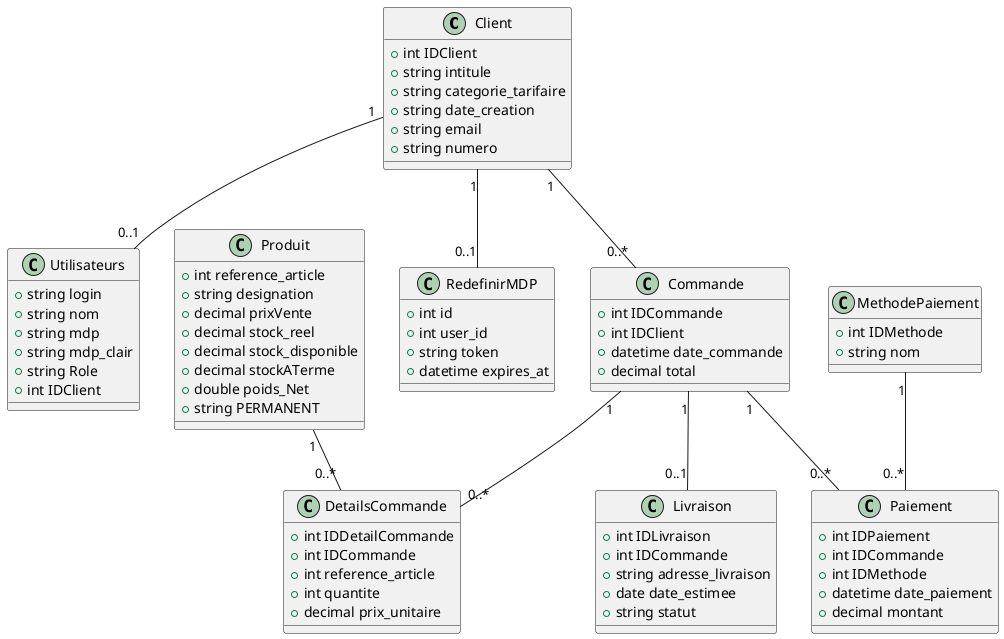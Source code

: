@startuml
' Clients table
class Client {
    +int IDClient
    +string intitule
    +string categorie_tarifaire
    +string date_creation
    +string email
    +string numero
}

' Commande table
class Commande {
    +int IDCommande
    +int IDClient
    +datetime date_commande
    +decimal total
}

' DetailsCommande table
class DetailsCommande {
    +int IDDetailCommande
    +int IDCommande
    +int reference_article
    +int quantite
    +decimal prix_unitaire
}

' Livraison table
class Livraison {
    +int IDLivraison
    +int IDCommande
    +string adresse_livraison
    +date date_estimee
    +string statut
}

' MethodePaiement table
class MethodePaiement {
    +int IDMethode
    +string nom
}

' Paiement table
class Paiement {
    +int IDPaiement
    +int IDCommande
    +int IDMethode
    +datetime date_paiement
    +decimal montant
}

' Produit table
class Produit {
    +int reference_article
    +string designation
    +decimal prixVente
    +decimal stock_reel
    +decimal stock_disponible
    +decimal stockATerme
    +double poids_Net
    +string PERMANENT
}

' RedefinirMDP table
class RedefinirMDP {
    +int id
    +int user_id
    +string token
    +datetime expires_at
}

' Utilisateurs table
class Utilisateurs {
    +string login
    +string nom
    +string mdp
    +string mdp_clair
    +string Role
    +int IDClient
}

' Relationships
Client "1" -- "0..*" Commande
Commande "1" -- "0..*" DetailsCommande
Commande "1" -- "0..1" Livraison
Commande "1" -- "0..*" Paiement
MethodePaiement "1" -- "0..*" Paiement
Produit "1" -- "0..*" DetailsCommande
Client "1" -- "0..1" RedefinirMDP
Client "1" -- "0..1" Utilisateurs

@enduml
